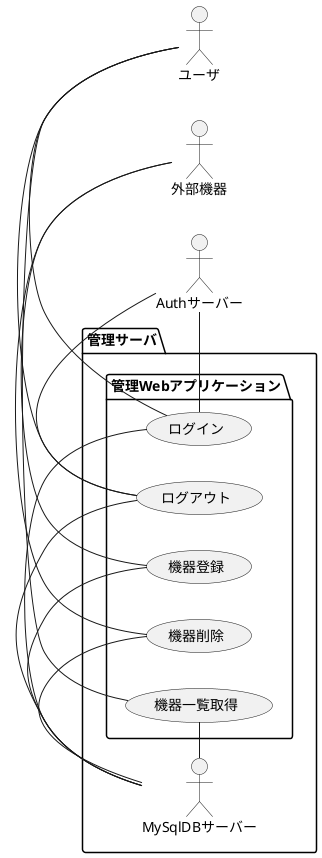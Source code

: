 @startuml
left to right direction

actor :外部機器: as ag
actor :ユーザ: as vi
actor :Authサーバー: as id

package "管理サーバ"  {

  actor :MySqlDBサーバー: as DB
  package "管理Webアプリケーション" {

    (ログイン) - id
    (ログアウト) - id

    (機器登録)-DB
    (機器削除)-DB
    (ログイン)-DB
    (機器一覧取得)-DB
    (ログアウト)-DB

    ag-(機器登録)
    ag-(機器削除)

    vi -(ログイン)
    vi-(機器一覧取得)
    vi -(ログアウト)
  }
}

@enduml
